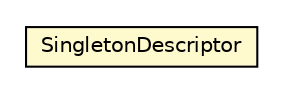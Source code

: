 #!/usr/local/bin/dot
#
# Class diagram 
# Generated by UMLGraph version 5.1 (http://www.umlgraph.org/)
#

digraph G {
	edge [fontname="Helvetica",fontsize=10,labelfontname="Helvetica",labelfontsize=10];
	node [fontname="Helvetica",fontsize=10,shape=plaintext];
	nodesep=0.25;
	ranksep=0.5;
	// org.androidtransfuse.model.SingletonDescriptor
	c19389 [label=<<table title="org.androidtransfuse.model.SingletonDescriptor" border="0" cellborder="1" cellspacing="0" cellpadding="2" port="p" bgcolor="lemonChiffon" href="./SingletonDescriptor.html">
		<tr><td><table border="0" cellspacing="0" cellpadding="1">
<tr><td align="center" balign="center"> SingletonDescriptor </td></tr>
		</table></td></tr>
		</table>>, fontname="Helvetica", fontcolor="black", fontsize=10.0];
}

